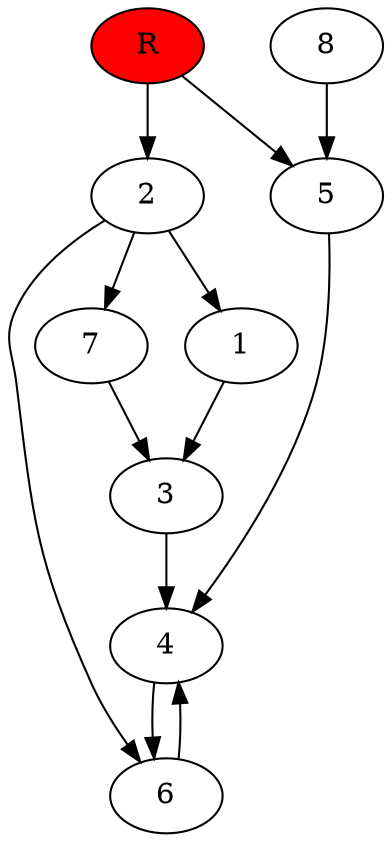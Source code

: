digraph prb38099 {
	1
	2
	3
	4
	5
	6
	7
	8
	R [fillcolor="#ff0000" style=filled]
	1 -> 3
	2 -> 1
	2 -> 6
	2 -> 7
	3 -> 4
	4 -> 6
	5 -> 4
	6 -> 4
	7 -> 3
	8 -> 5
	R -> 2
	R -> 5
}
